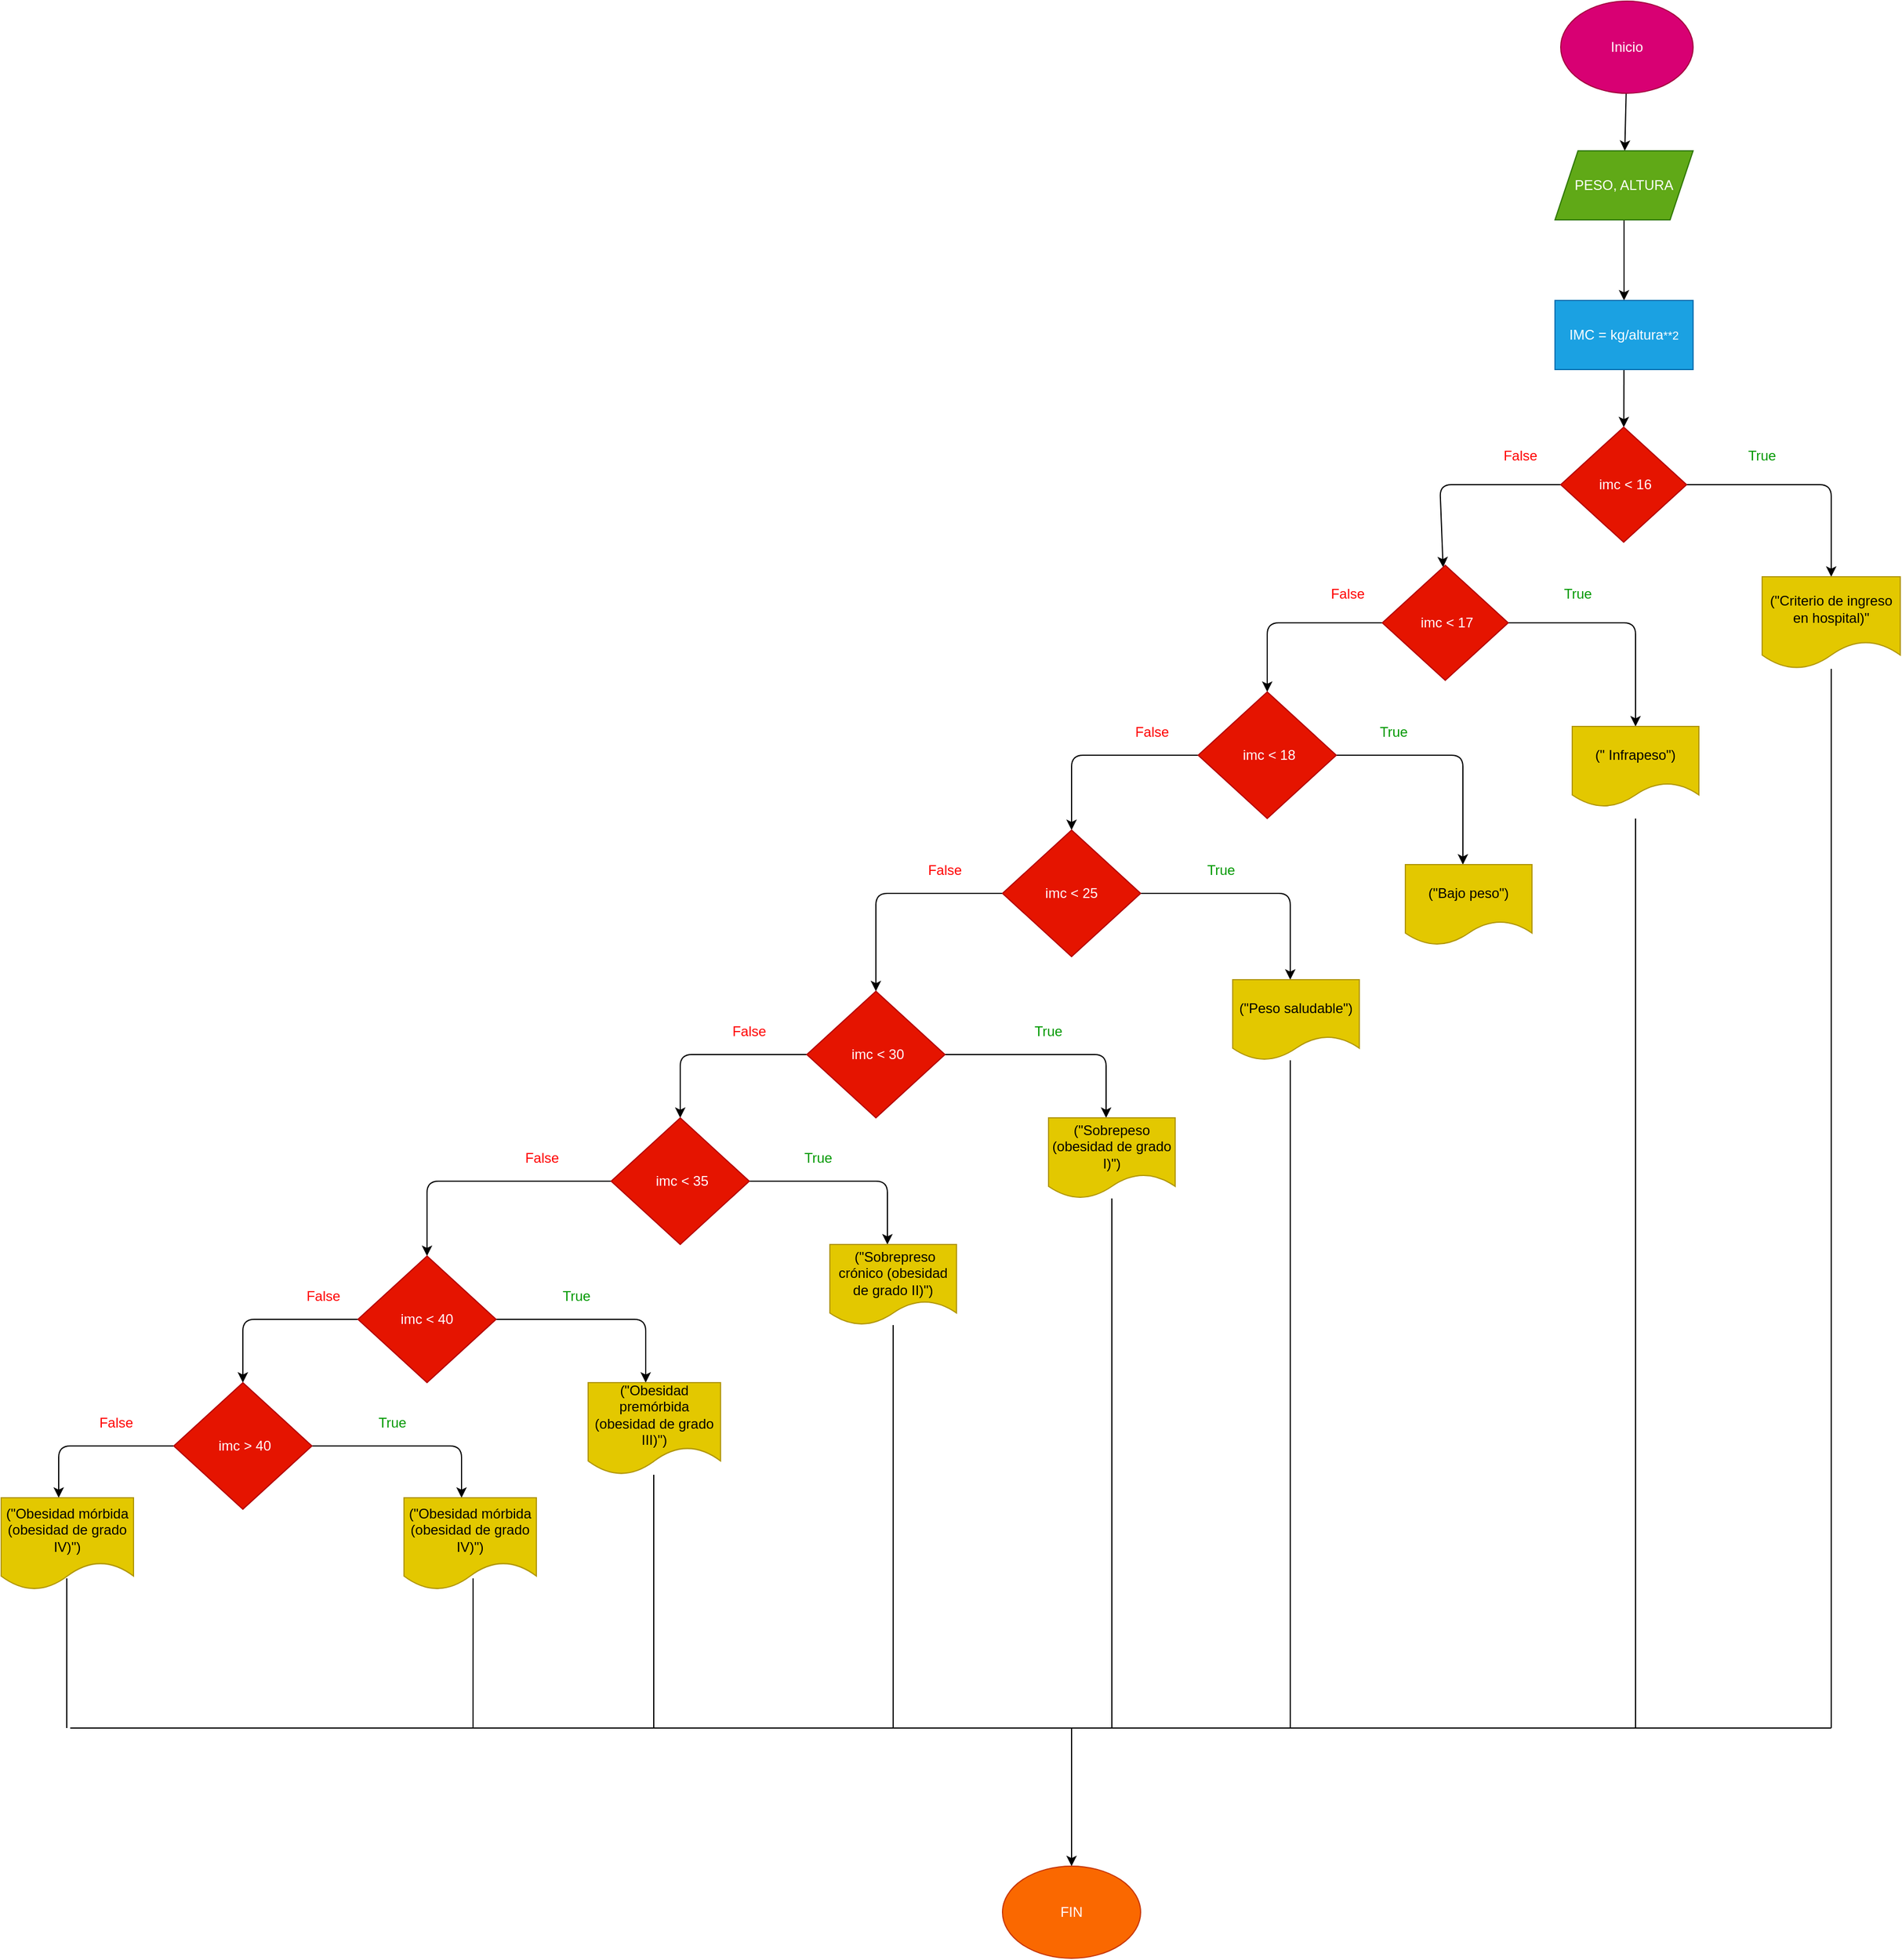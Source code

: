<mxfile>
    <diagram id="l8zdege993Er52jFYUDs" name="Page-1">
        <mxGraphModel dx="4385" dy="2005" grid="1" gridSize="10" guides="1" tooltips="1" connect="1" arrows="1" fold="1" page="1" pageScale="1" pageWidth="827" pageHeight="1169" math="0" shadow="0">
            <root>
                <mxCell id="0"/>
                <mxCell id="1" parent="0"/>
                <mxCell id="2" value="" style="edgeStyle=none;html=1;" edge="1" parent="1" source="3" target="5">
                    <mxGeometry relative="1" as="geometry"/>
                </mxCell>
                <mxCell id="3" value="Inicio" style="ellipse;whiteSpace=wrap;html=1;fillColor=#d80073;fontColor=#ffffff;strokeColor=#A50040;" vertex="1" parent="1">
                    <mxGeometry x="1505" y="140" width="115" height="80" as="geometry"/>
                </mxCell>
                <mxCell id="4" value="" style="edgeStyle=none;html=1;" edge="1" parent="1" source="5" target="7">
                    <mxGeometry relative="1" as="geometry"/>
                </mxCell>
                <mxCell id="5" value="PESO, ALTURA" style="shape=parallelogram;perimeter=parallelogramPerimeter;whiteSpace=wrap;html=1;fixedSize=1;fillColor=#60a917;fontColor=#ffffff;strokeColor=#2D7600;" vertex="1" parent="1">
                    <mxGeometry x="1500" y="270" width="120" height="60" as="geometry"/>
                </mxCell>
                <mxCell id="6" value="" style="edgeStyle=none;html=1;" edge="1" parent="1" source="7" target="10">
                    <mxGeometry relative="1" as="geometry"/>
                </mxCell>
                <mxCell id="7" value="IMC = kg/altura&lt;span style=&quot;font-size: 10px;&quot;&gt;**2&lt;/span&gt;" style="whiteSpace=wrap;html=1;fillColor=#1ba1e2;fontColor=#ffffff;strokeColor=#006EAF;" vertex="1" parent="1">
                    <mxGeometry x="1500" y="400" width="120" height="60" as="geometry"/>
                </mxCell>
                <mxCell id="8" value="" style="edgeStyle=none;html=1;" edge="1" parent="1" source="10" target="11">
                    <mxGeometry relative="1" as="geometry">
                        <Array as="points">
                            <mxPoint x="1740" y="560"/>
                        </Array>
                    </mxGeometry>
                </mxCell>
                <mxCell id="9" value="" style="edgeStyle=none;html=1;" edge="1" parent="1" source="10" target="14">
                    <mxGeometry relative="1" as="geometry">
                        <Array as="points">
                            <mxPoint x="1400" y="560"/>
                        </Array>
                    </mxGeometry>
                </mxCell>
                <mxCell id="10" value="&amp;nbsp;imc &amp;lt; 16" style="rhombus;whiteSpace=wrap;html=1;fillColor=#e51400;fontColor=#ffffff;strokeColor=#B20000;" vertex="1" parent="1">
                    <mxGeometry x="1505" y="510" width="109.37" height="100" as="geometry"/>
                </mxCell>
                <mxCell id="11" value="(&quot;Criterio de ingreso en hospital)&quot;" style="shape=document;whiteSpace=wrap;html=1;boundedLbl=1;fillColor=#e3c800;fontColor=#000000;strokeColor=#B09500;" vertex="1" parent="1">
                    <mxGeometry x="1680" y="640" width="120" height="80" as="geometry"/>
                </mxCell>
                <mxCell id="12" value="" style="edgeStyle=none;html=1;" edge="1" parent="1" source="14" target="15">
                    <mxGeometry relative="1" as="geometry">
                        <Array as="points">
                            <mxPoint x="1570" y="680"/>
                        </Array>
                    </mxGeometry>
                </mxCell>
                <mxCell id="13" style="edgeStyle=none;html=1;entryX=0.5;entryY=0;entryDx=0;entryDy=0;" edge="1" parent="1" source="14">
                    <mxGeometry relative="1" as="geometry">
                        <mxPoint x="1250" y="740" as="targetPoint"/>
                        <Array as="points">
                            <mxPoint x="1250" y="680"/>
                            <mxPoint x="1250" y="710"/>
                        </Array>
                    </mxGeometry>
                </mxCell>
                <mxCell id="14" value="&amp;nbsp;imc &amp;lt; 17" style="rhombus;whiteSpace=wrap;html=1;fillColor=#e51400;fontColor=#ffffff;strokeColor=#B20000;" vertex="1" parent="1">
                    <mxGeometry x="1350" y="630" width="109.37" height="100" as="geometry"/>
                </mxCell>
                <mxCell id="15" value="(&quot; Infrapeso&quot;)" style="shape=document;whiteSpace=wrap;html=1;boundedLbl=1;fillColor=#e3c800;fontColor=#000000;strokeColor=#B09500;" vertex="1" parent="1">
                    <mxGeometry x="1515" y="770" width="110.01" height="70" as="geometry"/>
                </mxCell>
                <mxCell id="16" style="edgeStyle=none;html=1;fontColor=#FF0000;" edge="1" parent="1" source="18">
                    <mxGeometry relative="1" as="geometry">
                        <mxPoint x="1420" y="890" as="targetPoint"/>
                        <Array as="points">
                            <mxPoint x="1420" y="795"/>
                        </Array>
                    </mxGeometry>
                </mxCell>
                <mxCell id="17" style="edgeStyle=none;html=1;fontColor=#FF0000;" edge="1" parent="1" source="18">
                    <mxGeometry relative="1" as="geometry">
                        <mxPoint x="1080" y="860" as="targetPoint"/>
                        <Array as="points">
                            <mxPoint x="1080" y="795"/>
                        </Array>
                    </mxGeometry>
                </mxCell>
                <mxCell id="18" value="&lt;span style=&quot;font-weight: normal;&quot;&gt;&amp;nbsp;imc &amp;lt; 18&lt;/span&gt;" style="rhombus;whiteSpace=wrap;html=1;fontStyle=1;fillColor=#e51400;fontColor=#ffffff;strokeColor=#B20000;" vertex="1" parent="1">
                    <mxGeometry x="1190" y="740" width="120" height="110" as="geometry"/>
                </mxCell>
                <mxCell id="19" value="&lt;span&gt;True&lt;/span&gt;" style="text;html=1;strokeColor=none;fillColor=none;align=center;verticalAlign=middle;whiteSpace=wrap;rounded=0;fontColor=#009900;fontStyle=0" vertex="1" parent="1">
                    <mxGeometry x="1650" y="520" width="60" height="30" as="geometry"/>
                </mxCell>
                <mxCell id="20" value="&lt;font color=&quot;#ff0000&quot;&gt;False&lt;/font&gt;" style="text;html=1;strokeColor=none;fillColor=none;align=center;verticalAlign=middle;whiteSpace=wrap;rounded=0;fontColor=#009900;" vertex="1" parent="1">
                    <mxGeometry x="1440" y="520" width="60" height="30" as="geometry"/>
                </mxCell>
                <mxCell id="21" value="&lt;span&gt;True&lt;/span&gt;" style="text;html=1;strokeColor=none;fillColor=none;align=center;verticalAlign=middle;whiteSpace=wrap;rounded=0;fontColor=#009900;fontStyle=0" vertex="1" parent="1">
                    <mxGeometry x="1490" y="640" width="60" height="30" as="geometry"/>
                </mxCell>
                <mxCell id="22" value="&lt;font color=&quot;#ff0000&quot;&gt;False&lt;/font&gt;" style="text;html=1;strokeColor=none;fillColor=none;align=center;verticalAlign=middle;whiteSpace=wrap;rounded=0;fontColor=#009900;" vertex="1" parent="1">
                    <mxGeometry x="1290" y="640" width="60" height="30" as="geometry"/>
                </mxCell>
                <mxCell id="23" value="&lt;span&gt;True&lt;/span&gt;" style="text;html=1;strokeColor=none;fillColor=none;align=center;verticalAlign=middle;whiteSpace=wrap;rounded=0;fontColor=#009900;fontStyle=0" vertex="1" parent="1">
                    <mxGeometry x="1330" y="760" width="60" height="30" as="geometry"/>
                </mxCell>
                <mxCell id="24" value="&lt;font color=&quot;#ff0000&quot;&gt;False&lt;/font&gt;" style="text;html=1;strokeColor=none;fillColor=none;align=center;verticalAlign=middle;whiteSpace=wrap;rounded=0;fontColor=#009900;" vertex="1" parent="1">
                    <mxGeometry x="1120" y="760" width="60" height="30" as="geometry"/>
                </mxCell>
                <mxCell id="25" value="(&quot;Bajo peso&quot;)" style="shape=document;whiteSpace=wrap;html=1;boundedLbl=1;fillColor=#e3c800;fontColor=#000000;strokeColor=#B09500;" vertex="1" parent="1">
                    <mxGeometry x="1370" y="890" width="110.01" height="70" as="geometry"/>
                </mxCell>
                <mxCell id="26" style="edgeStyle=none;html=1;fontColor=#FF0000;" edge="1" parent="1" source="28">
                    <mxGeometry relative="1" as="geometry">
                        <mxPoint x="1270" y="990" as="targetPoint"/>
                        <Array as="points">
                            <mxPoint x="1270" y="915"/>
                        </Array>
                    </mxGeometry>
                </mxCell>
                <mxCell id="27" style="edgeStyle=none;html=1;fontColor=#FF0000;" edge="1" parent="1" source="28">
                    <mxGeometry relative="1" as="geometry">
                        <mxPoint x="910" y="1000" as="targetPoint"/>
                        <Array as="points">
                            <mxPoint x="910" y="915"/>
                        </Array>
                    </mxGeometry>
                </mxCell>
                <mxCell id="28" value="imc &amp;lt; 25" style="rhombus;whiteSpace=wrap;html=1;fillColor=#e51400;fontColor=#ffffff;strokeColor=#B20000;" vertex="1" parent="1">
                    <mxGeometry x="1020" y="860" width="120" height="110" as="geometry"/>
                </mxCell>
                <mxCell id="29" value="&lt;span&gt;True&lt;/span&gt;" style="text;html=1;strokeColor=none;fillColor=none;align=center;verticalAlign=middle;whiteSpace=wrap;rounded=0;fontColor=#009900;fontStyle=0" vertex="1" parent="1">
                    <mxGeometry x="1180" y="880" width="60" height="30" as="geometry"/>
                </mxCell>
                <mxCell id="30" value="&lt;font color=&quot;#ff0000&quot;&gt;False&lt;/font&gt;" style="text;html=1;strokeColor=none;fillColor=none;align=center;verticalAlign=middle;whiteSpace=wrap;rounded=0;fontColor=#009900;" vertex="1" parent="1">
                    <mxGeometry x="940" y="880" width="60" height="30" as="geometry"/>
                </mxCell>
                <mxCell id="31" value="(&quot;Peso saludable&quot;)" style="shape=document;whiteSpace=wrap;html=1;boundedLbl=1;fillColor=#e3c800;fontColor=#000000;strokeColor=#B09500;" vertex="1" parent="1">
                    <mxGeometry x="1219.99" y="990" width="110.01" height="70" as="geometry"/>
                </mxCell>
                <mxCell id="32" style="edgeStyle=none;html=1;fontColor=#FF0000;" edge="1" parent="1" source="34">
                    <mxGeometry relative="1" as="geometry">
                        <mxPoint x="1110" y="1110" as="targetPoint"/>
                        <Array as="points">
                            <mxPoint x="1110" y="1055"/>
                        </Array>
                    </mxGeometry>
                </mxCell>
                <mxCell id="33" style="edgeStyle=none;html=1;fontColor=#FF0000;" edge="1" parent="1" source="34">
                    <mxGeometry relative="1" as="geometry">
                        <mxPoint x="740" y="1110" as="targetPoint"/>
                        <Array as="points">
                            <mxPoint x="740" y="1055"/>
                        </Array>
                    </mxGeometry>
                </mxCell>
                <mxCell id="34" value="&amp;nbsp;imc &amp;lt; 30" style="rhombus;whiteSpace=wrap;html=1;fillColor=#e51400;fontColor=#ffffff;strokeColor=#B20000;" vertex="1" parent="1">
                    <mxGeometry x="850" y="1000" width="120" height="110" as="geometry"/>
                </mxCell>
                <mxCell id="35" value="&lt;span&gt;True&lt;/span&gt;" style="text;html=1;strokeColor=none;fillColor=none;align=center;verticalAlign=middle;whiteSpace=wrap;rounded=0;fontColor=#009900;fontStyle=0" vertex="1" parent="1">
                    <mxGeometry x="1030" y="1020" width="60" height="30" as="geometry"/>
                </mxCell>
                <mxCell id="36" value="&lt;font color=&quot;#ff0000&quot;&gt;False&lt;/font&gt;" style="text;html=1;strokeColor=none;fillColor=none;align=center;verticalAlign=middle;whiteSpace=wrap;rounded=0;fontColor=#009900;" vertex="1" parent="1">
                    <mxGeometry x="770" y="1020" width="60" height="30" as="geometry"/>
                </mxCell>
                <mxCell id="37" value="(&quot;Sobrepeso (obesidad de grado I)&quot;)" style="shape=document;whiteSpace=wrap;html=1;boundedLbl=1;fillColor=#e3c800;fontColor=#000000;strokeColor=#B09500;" vertex="1" parent="1">
                    <mxGeometry x="1060" y="1110" width="110.01" height="70" as="geometry"/>
                </mxCell>
                <mxCell id="38" style="edgeStyle=none;html=1;fontColor=#FF0000;" edge="1" parent="1" source="40">
                    <mxGeometry relative="1" as="geometry">
                        <mxPoint x="920" y="1220" as="targetPoint"/>
                        <Array as="points">
                            <mxPoint x="920" y="1165"/>
                        </Array>
                    </mxGeometry>
                </mxCell>
                <mxCell id="39" style="edgeStyle=none;html=1;fontColor=#FF0000;entryX=0.5;entryY=0;entryDx=0;entryDy=0;" edge="1" parent="1" source="40" target="44">
                    <mxGeometry relative="1" as="geometry">
                        <mxPoint x="520" y="1240" as="targetPoint"/>
                        <Array as="points">
                            <mxPoint x="520" y="1165"/>
                        </Array>
                    </mxGeometry>
                </mxCell>
                <mxCell id="40" value="&amp;nbsp;imc &amp;lt; 35" style="rhombus;whiteSpace=wrap;html=1;fillColor=#e51400;fontColor=#ffffff;strokeColor=#B20000;" vertex="1" parent="1">
                    <mxGeometry x="680" y="1110" width="120" height="110" as="geometry"/>
                </mxCell>
                <mxCell id="41" value="&amp;nbsp;(&quot;Sobrepreso crónico (obesidad de grado II)&quot;)" style="shape=document;whiteSpace=wrap;html=1;boundedLbl=1;fillColor=#e3c800;fontColor=#000000;strokeColor=#B09500;" vertex="1" parent="1">
                    <mxGeometry x="870" y="1220" width="110.01" height="70" as="geometry"/>
                </mxCell>
                <mxCell id="42" style="edgeStyle=none;html=1;fontColor=#FF0000;" edge="1" parent="1" source="44">
                    <mxGeometry relative="1" as="geometry">
                        <mxPoint x="710" y="1340" as="targetPoint"/>
                        <Array as="points">
                            <mxPoint x="710" y="1285"/>
                        </Array>
                    </mxGeometry>
                </mxCell>
                <mxCell id="43" style="edgeStyle=none;html=1;fontColor=#FF0000;" edge="1" parent="1" source="44">
                    <mxGeometry relative="1" as="geometry">
                        <mxPoint x="360" y="1340" as="targetPoint"/>
                        <Array as="points">
                            <mxPoint x="360" y="1285"/>
                        </Array>
                    </mxGeometry>
                </mxCell>
                <mxCell id="44" value="imc &amp;lt; 40" style="rhombus;whiteSpace=wrap;html=1;fillColor=#e51400;fontColor=#ffffff;strokeColor=#B20000;" vertex="1" parent="1">
                    <mxGeometry x="460" y="1230" width="120" height="110" as="geometry"/>
                </mxCell>
                <mxCell id="45" value="(&quot;Obesidad premórbida (obesidad de grado III)&quot;)" style="shape=document;whiteSpace=wrap;html=1;boundedLbl=1;fillColor=#e3c800;fontColor=#000000;strokeColor=#B09500;" vertex="1" parent="1">
                    <mxGeometry x="660" y="1340" width="115" height="80" as="geometry"/>
                </mxCell>
                <mxCell id="46" style="edgeStyle=none;html=1;fontColor=#FF0000;" edge="1" parent="1" source="48">
                    <mxGeometry relative="1" as="geometry">
                        <mxPoint x="550" y="1440" as="targetPoint"/>
                        <Array as="points">
                            <mxPoint x="550" y="1395"/>
                        </Array>
                    </mxGeometry>
                </mxCell>
                <mxCell id="47" style="edgeStyle=none;html=1;fontColor=#FF0000;" edge="1" parent="1" source="48">
                    <mxGeometry relative="1" as="geometry">
                        <mxPoint x="200" y="1440" as="targetPoint"/>
                        <Array as="points">
                            <mxPoint x="200" y="1395"/>
                        </Array>
                    </mxGeometry>
                </mxCell>
                <mxCell id="48" value="&amp;nbsp;imc &amp;gt; 40" style="rhombus;whiteSpace=wrap;html=1;fillColor=#e51400;fontColor=#ffffff;strokeColor=#B20000;" vertex="1" parent="1">
                    <mxGeometry x="300" y="1340" width="120" height="110" as="geometry"/>
                </mxCell>
                <mxCell id="49" value="(&quot;Obesidad mórbida (obesidad de grado IV)&quot;)" style="shape=document;whiteSpace=wrap;html=1;boundedLbl=1;fillColor=#e3c800;fontColor=#000000;strokeColor=#B09500;" vertex="1" parent="1">
                    <mxGeometry x="500" y="1440" width="115" height="80" as="geometry"/>
                </mxCell>
                <mxCell id="50" value="" style="endArrow=none;html=1;fontColor=#FF0000;entryX=0.522;entryY=0.875;entryDx=0;entryDy=0;entryPerimeter=0;" edge="1" parent="1" target="49">
                    <mxGeometry width="50" height="50" relative="1" as="geometry">
                        <mxPoint x="560" y="1640" as="sourcePoint"/>
                        <mxPoint x="560" y="1590" as="targetPoint"/>
                    </mxGeometry>
                </mxCell>
                <mxCell id="51" value="" style="endArrow=none;html=1;fontColor=#FF0000;" edge="1" parent="1">
                    <mxGeometry width="50" height="50" relative="1" as="geometry">
                        <mxPoint x="717" y="1640" as="sourcePoint"/>
                        <mxPoint x="717" y="1420" as="targetPoint"/>
                    </mxGeometry>
                </mxCell>
                <mxCell id="52" value="" style="endArrow=none;html=1;fontColor=#FF0000;" edge="1" parent="1" target="41">
                    <mxGeometry width="50" height="50" relative="1" as="geometry">
                        <mxPoint x="925" y="1640" as="sourcePoint"/>
                        <mxPoint x="924.51" y="1340" as="targetPoint"/>
                    </mxGeometry>
                </mxCell>
                <mxCell id="53" value="" style="endArrow=none;html=1;fontColor=#FF0000;" edge="1" parent="1" target="37">
                    <mxGeometry width="50" height="50" relative="1" as="geometry">
                        <mxPoint x="1115" y="1640" as="sourcePoint"/>
                        <mxPoint x="1110" y="1360" as="targetPoint"/>
                    </mxGeometry>
                </mxCell>
                <mxCell id="54" value="" style="endArrow=none;html=1;fontColor=#FF0000;" edge="1" parent="1">
                    <mxGeometry width="50" height="50" relative="1" as="geometry">
                        <mxPoint x="1270" y="1640" as="sourcePoint"/>
                        <mxPoint x="1270" y="1060" as="targetPoint"/>
                    </mxGeometry>
                </mxCell>
                <mxCell id="55" value="" style="endArrow=none;html=1;fontColor=#FF0000;fillColor=#e3c800;strokeColor=#FFFFFF;" edge="1" parent="1">
                    <mxGeometry width="50" height="50" relative="1" as="geometry">
                        <mxPoint x="1420" y="1640" as="sourcePoint"/>
                        <mxPoint x="1424.5" y="965" as="targetPoint"/>
                    </mxGeometry>
                </mxCell>
                <mxCell id="56" value="" style="endArrow=none;html=1;fontColor=#FF0000;" edge="1" parent="1">
                    <mxGeometry width="50" height="50" relative="1" as="geometry">
                        <mxPoint x="1570" y="1640" as="sourcePoint"/>
                        <mxPoint x="1570" y="850" as="targetPoint"/>
                    </mxGeometry>
                </mxCell>
                <mxCell id="57" value="" style="endArrow=none;html=1;fontColor=#FF0000;" edge="1" parent="1" target="11">
                    <mxGeometry width="50" height="50" relative="1" as="geometry">
                        <mxPoint x="1740" y="1640" as="sourcePoint"/>
                        <mxPoint x="1740" y="730" as="targetPoint"/>
                    </mxGeometry>
                </mxCell>
                <mxCell id="58" value="&lt;span&gt;True&lt;/span&gt;" style="text;html=1;strokeColor=none;fillColor=none;align=center;verticalAlign=middle;whiteSpace=wrap;rounded=0;fontColor=#009900;fontStyle=0" vertex="1" parent="1">
                    <mxGeometry x="830" y="1130" width="60" height="30" as="geometry"/>
                </mxCell>
                <mxCell id="59" value="&lt;font color=&quot;#ff0000&quot;&gt;False&lt;/font&gt;" style="text;html=1;strokeColor=none;fillColor=none;align=center;verticalAlign=middle;whiteSpace=wrap;rounded=0;fontColor=#009900;" vertex="1" parent="1">
                    <mxGeometry x="590" y="1130" width="60" height="30" as="geometry"/>
                </mxCell>
                <mxCell id="60" value="&lt;span&gt;True&lt;/span&gt;" style="text;html=1;strokeColor=none;fillColor=none;align=center;verticalAlign=middle;whiteSpace=wrap;rounded=0;fontColor=#009900;fontStyle=0" vertex="1" parent="1">
                    <mxGeometry x="620" y="1250" width="60" height="30" as="geometry"/>
                </mxCell>
                <mxCell id="61" value="&lt;font color=&quot;#ff0000&quot;&gt;False&lt;/font&gt;" style="text;html=1;strokeColor=none;fillColor=none;align=center;verticalAlign=middle;whiteSpace=wrap;rounded=0;fontColor=#009900;" vertex="1" parent="1">
                    <mxGeometry x="400" y="1250" width="60" height="30" as="geometry"/>
                </mxCell>
                <mxCell id="62" value="&lt;span&gt;True&lt;/span&gt;" style="text;html=1;strokeColor=none;fillColor=none;align=center;verticalAlign=middle;whiteSpace=wrap;rounded=0;fontColor=#009900;fontStyle=0" vertex="1" parent="1">
                    <mxGeometry x="460" y="1360" width="60" height="30" as="geometry"/>
                </mxCell>
                <mxCell id="63" value="&lt;font color=&quot;#ff0000&quot;&gt;False&lt;/font&gt;" style="text;html=1;strokeColor=none;fillColor=none;align=center;verticalAlign=middle;whiteSpace=wrap;rounded=0;fontColor=#009900;" vertex="1" parent="1">
                    <mxGeometry x="220" y="1360" width="60" height="30" as="geometry"/>
                </mxCell>
                <mxCell id="64" value="(&quot;Obesidad mórbida (obesidad de grado IV)&quot;)" style="shape=document;whiteSpace=wrap;html=1;boundedLbl=1;fillColor=#e3c800;fontColor=#000000;strokeColor=#B09500;" vertex="1" parent="1">
                    <mxGeometry x="150" y="1440" width="115" height="80" as="geometry"/>
                </mxCell>
                <mxCell id="65" value="" style="endArrow=none;html=1;fontColor=#FF0000;entryX=0.522;entryY=0.875;entryDx=0;entryDy=0;entryPerimeter=0;" edge="1" parent="1">
                    <mxGeometry width="50" height="50" relative="1" as="geometry">
                        <mxPoint x="207" y="1640" as="sourcePoint"/>
                        <mxPoint x="207.03" y="1510" as="targetPoint"/>
                    </mxGeometry>
                </mxCell>
                <mxCell id="66" value="" style="endArrow=none;html=1;fontColor=#FF0000;" edge="1" parent="1">
                    <mxGeometry width="50" height="50" relative="1" as="geometry">
                        <mxPoint x="210" y="1640" as="sourcePoint"/>
                        <mxPoint x="1740" y="1640" as="targetPoint"/>
                    </mxGeometry>
                </mxCell>
                <mxCell id="67" value="" style="endArrow=classic;html=1;fontColor=#FF0000;" edge="1" parent="1">
                    <mxGeometry width="50" height="50" relative="1" as="geometry">
                        <mxPoint x="1080" y="1640" as="sourcePoint"/>
                        <mxPoint x="1080" y="1760" as="targetPoint"/>
                    </mxGeometry>
                </mxCell>
                <mxCell id="68" value="&lt;font color=&quot;#ffffff&quot;&gt;FIN&lt;br&gt;&lt;/font&gt;" style="ellipse;whiteSpace=wrap;html=1;fontColor=#000000;fillColor=#fa6800;strokeColor=#C73500;" vertex="1" parent="1">
                    <mxGeometry x="1020" y="1760" width="120" height="80" as="geometry"/>
                </mxCell>
            </root>
        </mxGraphModel>
    </diagram>
</mxfile>